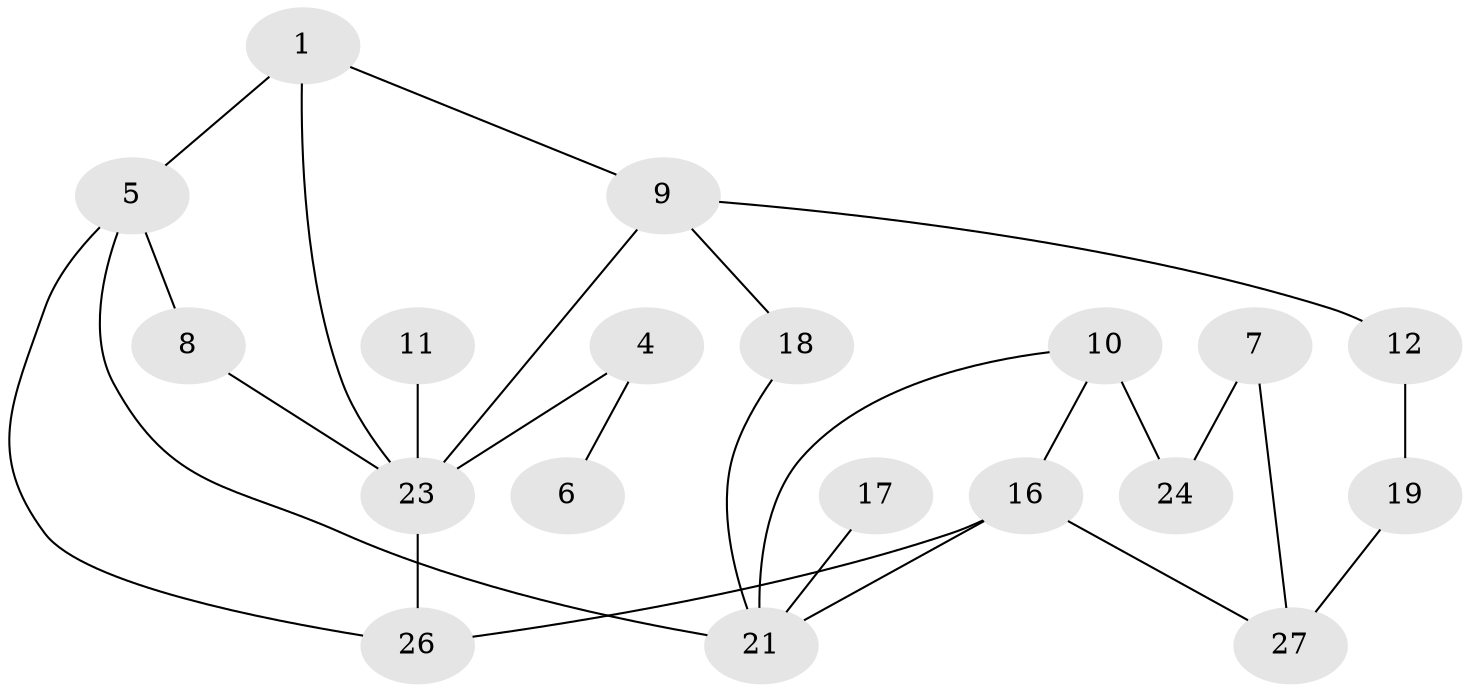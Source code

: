 // original degree distribution, {2: 0.24528301886792453, 1: 0.24528301886792453, 4: 0.09433962264150944, 3: 0.2641509433962264, 0: 0.1320754716981132, 5: 0.018867924528301886}
// Generated by graph-tools (version 1.1) at 2025/33/03/09/25 02:33:56]
// undirected, 19 vertices, 26 edges
graph export_dot {
graph [start="1"]
  node [color=gray90,style=filled];
  1;
  4;
  5;
  6;
  7;
  8;
  9;
  10;
  11;
  12;
  16;
  17;
  18;
  19;
  21;
  23;
  24;
  26;
  27;
  1 -- 5 [weight=1.0];
  1 -- 9 [weight=1.0];
  1 -- 23 [weight=1.0];
  4 -- 6 [weight=1.0];
  4 -- 23 [weight=2.0];
  5 -- 8 [weight=1.0];
  5 -- 21 [weight=1.0];
  5 -- 26 [weight=1.0];
  7 -- 24 [weight=1.0];
  7 -- 27 [weight=1.0];
  8 -- 23 [weight=1.0];
  9 -- 12 [weight=1.0];
  9 -- 18 [weight=1.0];
  9 -- 23 [weight=1.0];
  10 -- 16 [weight=1.0];
  10 -- 21 [weight=1.0];
  10 -- 24 [weight=3.0];
  11 -- 23 [weight=2.0];
  12 -- 19 [weight=1.0];
  16 -- 21 [weight=1.0];
  16 -- 26 [weight=1.0];
  16 -- 27 [weight=1.0];
  17 -- 21 [weight=1.0];
  18 -- 21 [weight=1.0];
  19 -- 27 [weight=1.0];
  23 -- 26 [weight=1.0];
}
